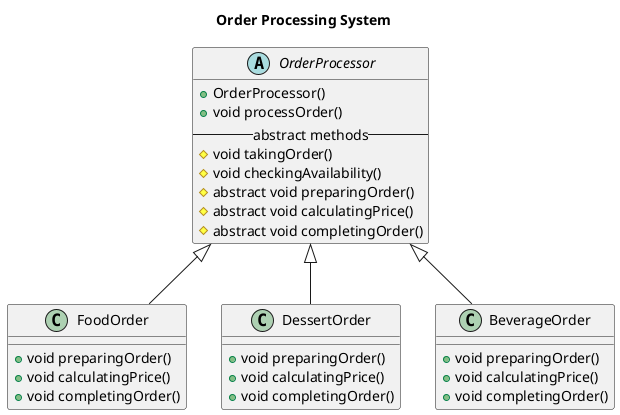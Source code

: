 @startuml Orders

title Order Processing System

abstract class OrderProcessor {
    +OrderProcessor()
    +void processOrder()
    -- abstract methods --
    #void takingOrder()
    #void checkingAvailability()
    #abstract void preparingOrder()
    #abstract void calculatingPrice()
    #abstract void completingOrder()
}

class FoodOrder {
    +void preparingOrder()
    +void calculatingPrice()
    +void completingOrder()
}

class DessertOrder {
    +void preparingOrder()
    +void calculatingPrice()
    +void completingOrder()
}

class BeverageOrder {
    +void preparingOrder()
    +void calculatingPrice()
    +void completingOrder()
}

OrderProcessor <|-- FoodOrder
OrderProcessor <|-- DessertOrder
OrderProcessor <|-- BeverageOrder

@enduml
